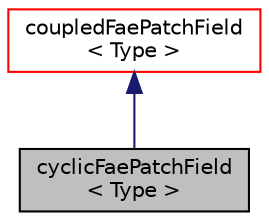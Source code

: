 digraph "cyclicFaePatchField&lt; Type &gt;"
{
  bgcolor="transparent";
  edge [fontname="Helvetica",fontsize="10",labelfontname="Helvetica",labelfontsize="10"];
  node [fontname="Helvetica",fontsize="10",shape=record];
  Node1 [label="cyclicFaePatchField\l\< Type \>",height=0.2,width=0.4,color="black", fillcolor="grey75", style="filled" fontcolor="black"];
  Node2 -> Node1 [dir="back",color="midnightblue",fontsize="10",style="solid",fontname="Helvetica"];
  Node2 [label="coupledFaePatchField\l\< Type \>",height=0.2,width=0.4,color="red",URL="$classFoam_1_1coupledFaePatchField.html",tooltip="Author Zeljko Tukovic, FMENA Hrvoje Jasak, Wikki Ltd. "];
}
